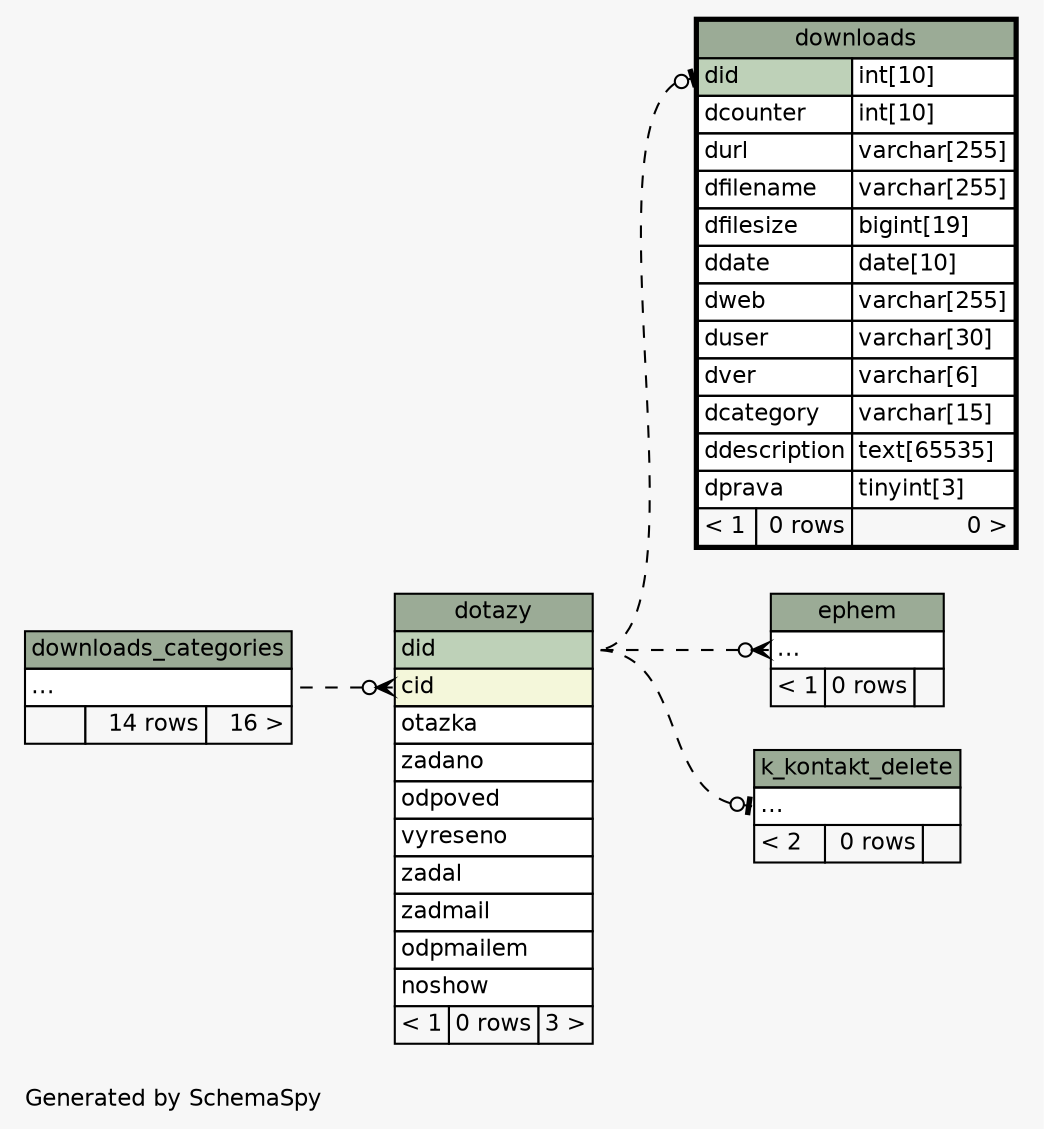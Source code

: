 // dot 2.38.0 on Mac OS X 10.9.4
// SchemaSpy rev 590
digraph "impliedTwoDegreesRelationshipsDiagram" {
  graph [
    rankdir="RL"
    bgcolor="#f7f7f7"
    label="\nGenerated by SchemaSpy"
    labeljust="l"
    nodesep="0.18"
    ranksep="0.46"
    fontname="Helvetica"
    fontsize="11"
  ];
  node [
    fontname="Helvetica"
    fontsize="11"
    shape="plaintext"
  ];
  edge [
    arrowsize="0.8"
  ];
  "dotazy":"cid":w -> "downloads_categories":"elipses":e [arrowhead=none dir=back arrowtail=crowodot style=dashed];
  "downloads":"did":w -> "dotazy":"did":e [arrowhead=none dir=back arrowtail=teeodot style=dashed];
  "ephem":"elipses":w -> "dotazy":"did":e [arrowhead=none dir=back arrowtail=crowodot style=dashed];
  "k_kontakt_delete":"elipses":w -> "dotazy":"did":e [arrowhead=none dir=back arrowtail=teeodot style=dashed];
  "dotazy" [
    label=<
    <TABLE BORDER="0" CELLBORDER="1" CELLSPACING="0" BGCOLOR="#ffffff">
      <TR><TD COLSPAN="3" BGCOLOR="#9bab96" ALIGN="CENTER">dotazy</TD></TR>
      <TR><TD PORT="did" COLSPAN="3" BGCOLOR="#bed1b8" ALIGN="LEFT">did</TD></TR>
      <TR><TD PORT="cid" COLSPAN="3" BGCOLOR="#f4f7da" ALIGN="LEFT">cid</TD></TR>
      <TR><TD PORT="otazka" COLSPAN="3" ALIGN="LEFT">otazka</TD></TR>
      <TR><TD PORT="zadano" COLSPAN="3" ALIGN="LEFT">zadano</TD></TR>
      <TR><TD PORT="odpoved" COLSPAN="3" ALIGN="LEFT">odpoved</TD></TR>
      <TR><TD PORT="vyreseno" COLSPAN="3" ALIGN="LEFT">vyreseno</TD></TR>
      <TR><TD PORT="zadal" COLSPAN="3" ALIGN="LEFT">zadal</TD></TR>
      <TR><TD PORT="zadmail" COLSPAN="3" ALIGN="LEFT">zadmail</TD></TR>
      <TR><TD PORT="odpmailem" COLSPAN="3" ALIGN="LEFT">odpmailem</TD></TR>
      <TR><TD PORT="noshow" COLSPAN="3" ALIGN="LEFT">noshow</TD></TR>
      <TR><TD ALIGN="LEFT" BGCOLOR="#f7f7f7">&lt; 1</TD><TD ALIGN="RIGHT" BGCOLOR="#f7f7f7">0 rows</TD><TD ALIGN="RIGHT" BGCOLOR="#f7f7f7">3 &gt;</TD></TR>
    </TABLE>>
    URL="dotazy.html"
    tooltip="dotazy"
  ];
  "downloads" [
    label=<
    <TABLE BORDER="2" CELLBORDER="1" CELLSPACING="0" BGCOLOR="#ffffff">
      <TR><TD COLSPAN="3" BGCOLOR="#9bab96" ALIGN="CENTER">downloads</TD></TR>
      <TR><TD PORT="did" COLSPAN="2" BGCOLOR="#bed1b8" ALIGN="LEFT">did</TD><TD PORT="did.type" ALIGN="LEFT">int[10]</TD></TR>
      <TR><TD PORT="dcounter" COLSPAN="2" ALIGN="LEFT">dcounter</TD><TD PORT="dcounter.type" ALIGN="LEFT">int[10]</TD></TR>
      <TR><TD PORT="durl" COLSPAN="2" ALIGN="LEFT">durl</TD><TD PORT="durl.type" ALIGN="LEFT">varchar[255]</TD></TR>
      <TR><TD PORT="dfilename" COLSPAN="2" ALIGN="LEFT">dfilename</TD><TD PORT="dfilename.type" ALIGN="LEFT">varchar[255]</TD></TR>
      <TR><TD PORT="dfilesize" COLSPAN="2" ALIGN="LEFT">dfilesize</TD><TD PORT="dfilesize.type" ALIGN="LEFT">bigint[19]</TD></TR>
      <TR><TD PORT="ddate" COLSPAN="2" ALIGN="LEFT">ddate</TD><TD PORT="ddate.type" ALIGN="LEFT">date[10]</TD></TR>
      <TR><TD PORT="dweb" COLSPAN="2" ALIGN="LEFT">dweb</TD><TD PORT="dweb.type" ALIGN="LEFT">varchar[255]</TD></TR>
      <TR><TD PORT="duser" COLSPAN="2" ALIGN="LEFT">duser</TD><TD PORT="duser.type" ALIGN="LEFT">varchar[30]</TD></TR>
      <TR><TD PORT="dver" COLSPAN="2" ALIGN="LEFT">dver</TD><TD PORT="dver.type" ALIGN="LEFT">varchar[6]</TD></TR>
      <TR><TD PORT="dcategory" COLSPAN="2" ALIGN="LEFT">dcategory</TD><TD PORT="dcategory.type" ALIGN="LEFT">varchar[15]</TD></TR>
      <TR><TD PORT="ddescription" COLSPAN="2" ALIGN="LEFT">ddescription</TD><TD PORT="ddescription.type" ALIGN="LEFT">text[65535]</TD></TR>
      <TR><TD PORT="dprava" COLSPAN="2" ALIGN="LEFT">dprava</TD><TD PORT="dprava.type" ALIGN="LEFT">tinyint[3]</TD></TR>
      <TR><TD ALIGN="LEFT" BGCOLOR="#f7f7f7">&lt; 1</TD><TD ALIGN="RIGHT" BGCOLOR="#f7f7f7">0 rows</TD><TD ALIGN="RIGHT" BGCOLOR="#f7f7f7">0 &gt;</TD></TR>
    </TABLE>>
    URL="downloads.html"
    tooltip="downloads"
  ];
  "downloads_categories" [
    label=<
    <TABLE BORDER="0" CELLBORDER="1" CELLSPACING="0" BGCOLOR="#ffffff">
      <TR><TD COLSPAN="3" BGCOLOR="#9bab96" ALIGN="CENTER">downloads_categories</TD></TR>
      <TR><TD PORT="elipses" COLSPAN="3" ALIGN="LEFT">...</TD></TR>
      <TR><TD ALIGN="LEFT" BGCOLOR="#f7f7f7">  </TD><TD ALIGN="RIGHT" BGCOLOR="#f7f7f7">14 rows</TD><TD ALIGN="RIGHT" BGCOLOR="#f7f7f7">16 &gt;</TD></TR>
    </TABLE>>
    URL="downloads_categories.html"
    tooltip="downloads_categories"
  ];
  "ephem" [
    label=<
    <TABLE BORDER="0" CELLBORDER="1" CELLSPACING="0" BGCOLOR="#ffffff">
      <TR><TD COLSPAN="3" BGCOLOR="#9bab96" ALIGN="CENTER">ephem</TD></TR>
      <TR><TD PORT="elipses" COLSPAN="3" ALIGN="LEFT">...</TD></TR>
      <TR><TD ALIGN="LEFT" BGCOLOR="#f7f7f7">&lt; 1</TD><TD ALIGN="RIGHT" BGCOLOR="#f7f7f7">0 rows</TD><TD ALIGN="RIGHT" BGCOLOR="#f7f7f7">  </TD></TR>
    </TABLE>>
    URL="ephem.html"
    tooltip="ephem"
  ];
  "k_kontakt_delete" [
    label=<
    <TABLE BORDER="0" CELLBORDER="1" CELLSPACING="0" BGCOLOR="#ffffff">
      <TR><TD COLSPAN="3" BGCOLOR="#9bab96" ALIGN="CENTER">k_kontakt_delete</TD></TR>
      <TR><TD PORT="elipses" COLSPAN="3" ALIGN="LEFT">...</TD></TR>
      <TR><TD ALIGN="LEFT" BGCOLOR="#f7f7f7">&lt; 2</TD><TD ALIGN="RIGHT" BGCOLOR="#f7f7f7">0 rows</TD><TD ALIGN="RIGHT" BGCOLOR="#f7f7f7">  </TD></TR>
    </TABLE>>
    URL="k_kontakt_delete.html"
    tooltip="k_kontakt_delete"
  ];
}
